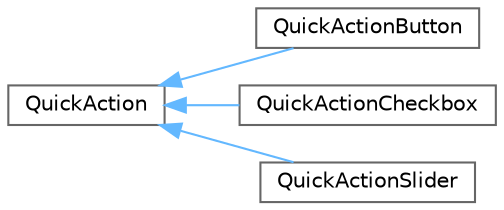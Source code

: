 digraph "Graphical Class Hierarchy"
{
 // LATEX_PDF_SIZE
  bgcolor="transparent";
  edge [fontname=Helvetica,fontsize=10,labelfontname=Helvetica,labelfontsize=10];
  node [fontname=Helvetica,fontsize=10,shape=box,height=0.2,width=0.4];
  rankdir="LR";
  Node0 [id="Node000000",label="QuickAction",height=0.2,width=0.4,color="grey40", fillcolor="white", style="filled",URL="$d5/dba/classQuickAction.html",tooltip=" "];
  Node0 -> Node1 [id="edge10_Node000000_Node000001",dir="back",color="steelblue1",style="solid",tooltip=" "];
  Node1 [id="Node000001",label="QuickActionButton",height=0.2,width=0.4,color="grey40", fillcolor="white", style="filled",URL="$dd/d07/classQuickActionButton.html",tooltip=" "];
  Node0 -> Node2 [id="edge11_Node000000_Node000002",dir="back",color="steelblue1",style="solid",tooltip=" "];
  Node2 [id="Node000002",label="QuickActionCheckbox",height=0.2,width=0.4,color="grey40", fillcolor="white", style="filled",URL="$d8/d1e/classQuickActionCheckbox.html",tooltip=" "];
  Node0 -> Node3 [id="edge12_Node000000_Node000003",dir="back",color="steelblue1",style="solid",tooltip=" "];
  Node3 [id="Node000003",label="QuickActionSlider",height=0.2,width=0.4,color="grey40", fillcolor="white", style="filled",URL="$d3/d1c/classQuickActionSlider.html",tooltip=" "];
}
